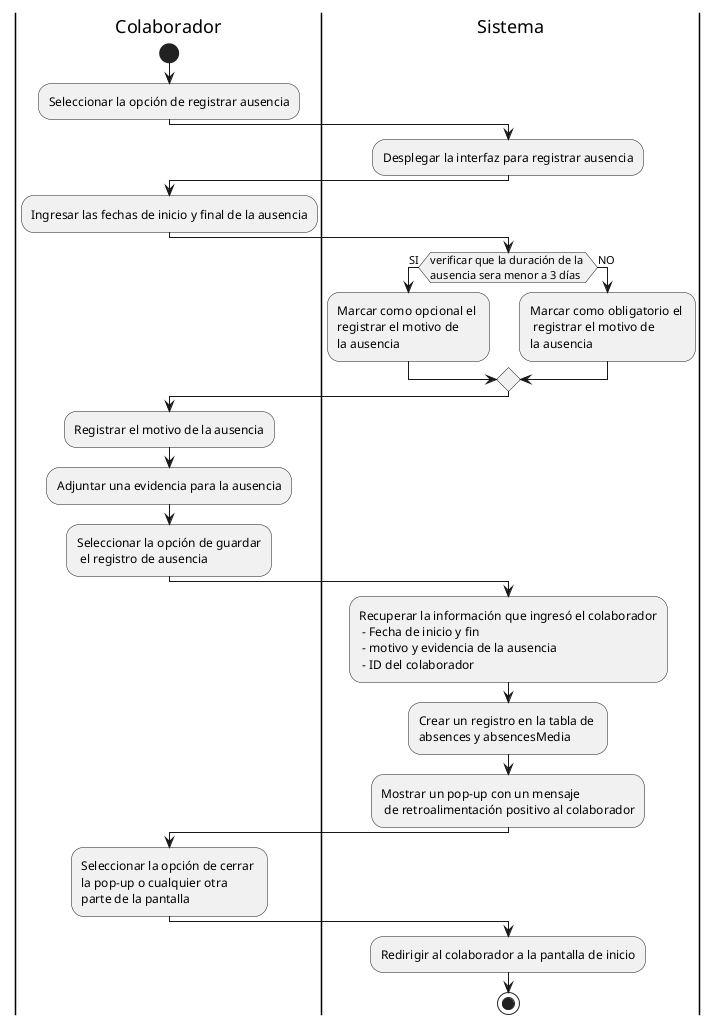 @startuml hola
|Colaborador|
start 
:Seleccionar la opción de registrar ausencia;

|Sistema|
:Desplegar la interfaz para registrar ausencia;

|Colaborador|
:Ingresar las fechas de inicio y final de la ausencia;

|Sistema|
if(verificar que la duración de la \nausencia sera menor a 3 días) then (SI)
    :Marcar como opcional el \nregistrar el motivo de \nla ausencia;
else (NO)
    :Marcar como obligatorio el \n registrar el motivo de \nla ausencia;
endif

|Colaborador|
:Registrar el motivo de la ausencia;
:Adjuntar una evidencia para la ausencia;
:Seleccionar la opción de guardar\n el registro de ausencia;

|Sistema|
:Recuperar la información que ingresó el colaborador\n - Fecha de inicio y fin\n - motivo y evidencia de la ausencia\n - ID del colaborador;
:Crear un registro en la tabla de \nabsences y absencesMedia;
:Mostrar un pop-up con un mensaje\n de retroalimentación positivo al colaborador;

|Colaborador|
:Seleccionar la opción de cerrar \nla pop-up o cualquier otra \nparte de la pantalla;

|Sistema|
:Redirigir al colaborador a la pantalla de inicio;
stop
@enduml